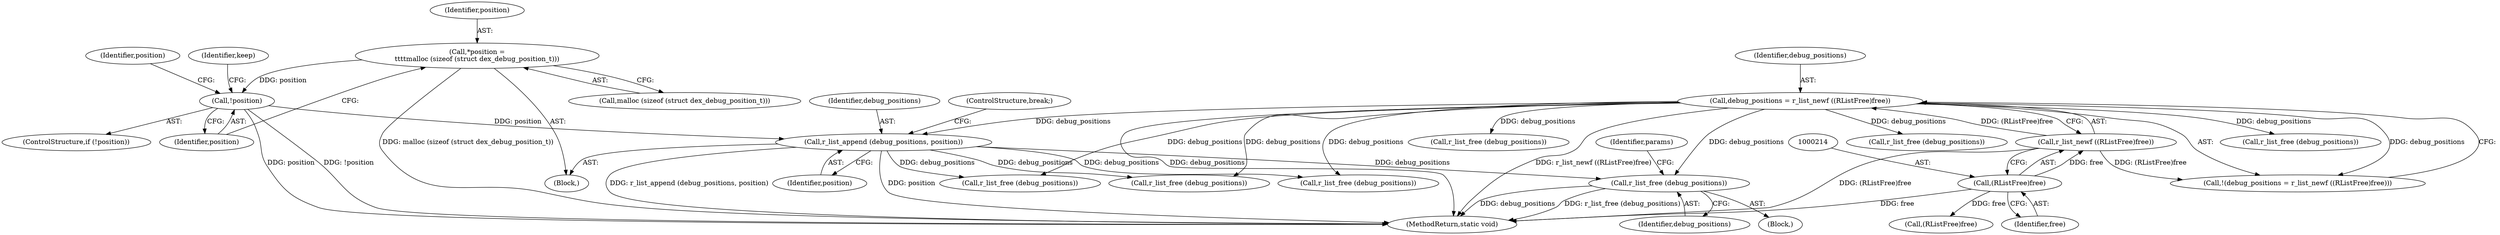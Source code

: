 digraph "0_radare2_252afb1cff9676f3ae1f341a28448bf2c8b6e308@pointer" {
"1000497" [label="(Call,r_list_free (debug_positions))"];
"1000210" [label="(Call,debug_positions = r_list_newf ((RListFree)free))"];
"1000212" [label="(Call,r_list_newf ((RListFree)free))"];
"1000213" [label="(Call,(RListFree)free)"];
"1000993" [label="(Call,r_list_append (debug_positions, position))"];
"1000971" [label="(Call,!position)"];
"1000965" [label="(Call,*position =\n\t\t\t\tmalloc (sizeof (struct dex_debug_position_t)))"];
"1000497" [label="(Call,r_list_free (debug_positions))"];
"1000673" [label="(Call,r_list_free (debug_positions))"];
"1000215" [label="(Identifier,free)"];
"1000980" [label="(Identifier,position)"];
"1000317" [label="(Call,r_list_free (debug_positions))"];
"1000213" [label="(Call,(RListFree)free)"];
"1000498" [label="(Identifier,debug_positions)"];
"1000496" [label="(Block,)"];
"1000500" [label="(Identifier,params)"];
"1000967" [label="(Call,malloc (sizeof (struct dex_debug_position_t)))"];
"1000211" [label="(Identifier,debug_positions)"];
"1000209" [label="(Call,!(debug_positions = r_list_newf ((RListFree)free)))"];
"1000291" [label="(Call,r_list_free (debug_positions))"];
"1000944" [label="(Block,)"];
"1001187" [label="(Call,r_list_free (debug_positions))"];
"1000971" [label="(Call,!position)"];
"1000210" [label="(Call,debug_positions = r_list_newf ((RListFree)free))"];
"1000966" [label="(Identifier,position)"];
"1000994" [label="(Identifier,debug_positions)"];
"1001049" [label="(Call,r_list_free (debug_positions))"];
"1001193" [label="(MethodReturn,static void)"];
"1000227" [label="(Call,r_list_free (debug_positions))"];
"1000965" [label="(Call,*position =\n\t\t\t\tmalloc (sizeof (struct dex_debug_position_t)))"];
"1000223" [label="(Call,(RListFree)free)"];
"1000212" [label="(Call,r_list_newf ((RListFree)free))"];
"1000993" [label="(Call,r_list_append (debug_positions, position))"];
"1000995" [label="(Identifier,position)"];
"1000996" [label="(ControlStructure,break;)"];
"1000970" [label="(ControlStructure,if (!position))"];
"1000972" [label="(Identifier,position)"];
"1000975" [label="(Identifier,keep)"];
"1000497" -> "1000496"  [label="AST: "];
"1000497" -> "1000498"  [label="CFG: "];
"1000498" -> "1000497"  [label="AST: "];
"1000500" -> "1000497"  [label="CFG: "];
"1000497" -> "1001193"  [label="DDG: debug_positions"];
"1000497" -> "1001193"  [label="DDG: r_list_free (debug_positions)"];
"1000210" -> "1000497"  [label="DDG: debug_positions"];
"1000993" -> "1000497"  [label="DDG: debug_positions"];
"1000210" -> "1000209"  [label="AST: "];
"1000210" -> "1000212"  [label="CFG: "];
"1000211" -> "1000210"  [label="AST: "];
"1000212" -> "1000210"  [label="AST: "];
"1000209" -> "1000210"  [label="CFG: "];
"1000210" -> "1001193"  [label="DDG: r_list_newf ((RListFree)free)"];
"1000210" -> "1001193"  [label="DDG: debug_positions"];
"1000210" -> "1000209"  [label="DDG: debug_positions"];
"1000212" -> "1000210"  [label="DDG: (RListFree)free"];
"1000210" -> "1000227"  [label="DDG: debug_positions"];
"1000210" -> "1000291"  [label="DDG: debug_positions"];
"1000210" -> "1000317"  [label="DDG: debug_positions"];
"1000210" -> "1000673"  [label="DDG: debug_positions"];
"1000210" -> "1000993"  [label="DDG: debug_positions"];
"1000210" -> "1001049"  [label="DDG: debug_positions"];
"1000210" -> "1001187"  [label="DDG: debug_positions"];
"1000212" -> "1000213"  [label="CFG: "];
"1000213" -> "1000212"  [label="AST: "];
"1000212" -> "1001193"  [label="DDG: (RListFree)free"];
"1000212" -> "1000209"  [label="DDG: (RListFree)free"];
"1000213" -> "1000212"  [label="DDG: free"];
"1000213" -> "1000215"  [label="CFG: "];
"1000214" -> "1000213"  [label="AST: "];
"1000215" -> "1000213"  [label="AST: "];
"1000213" -> "1001193"  [label="DDG: free"];
"1000213" -> "1000223"  [label="DDG: free"];
"1000993" -> "1000944"  [label="AST: "];
"1000993" -> "1000995"  [label="CFG: "];
"1000994" -> "1000993"  [label="AST: "];
"1000995" -> "1000993"  [label="AST: "];
"1000996" -> "1000993"  [label="CFG: "];
"1000993" -> "1001193"  [label="DDG: r_list_append (debug_positions, position)"];
"1000993" -> "1001193"  [label="DDG: position"];
"1000993" -> "1000673"  [label="DDG: debug_positions"];
"1000971" -> "1000993"  [label="DDG: position"];
"1000993" -> "1001049"  [label="DDG: debug_positions"];
"1000993" -> "1001187"  [label="DDG: debug_positions"];
"1000971" -> "1000970"  [label="AST: "];
"1000971" -> "1000972"  [label="CFG: "];
"1000972" -> "1000971"  [label="AST: "];
"1000975" -> "1000971"  [label="CFG: "];
"1000980" -> "1000971"  [label="CFG: "];
"1000971" -> "1001193"  [label="DDG: position"];
"1000971" -> "1001193"  [label="DDG: !position"];
"1000965" -> "1000971"  [label="DDG: position"];
"1000965" -> "1000944"  [label="AST: "];
"1000965" -> "1000967"  [label="CFG: "];
"1000966" -> "1000965"  [label="AST: "];
"1000967" -> "1000965"  [label="AST: "];
"1000972" -> "1000965"  [label="CFG: "];
"1000965" -> "1001193"  [label="DDG: malloc (sizeof (struct dex_debug_position_t))"];
}
